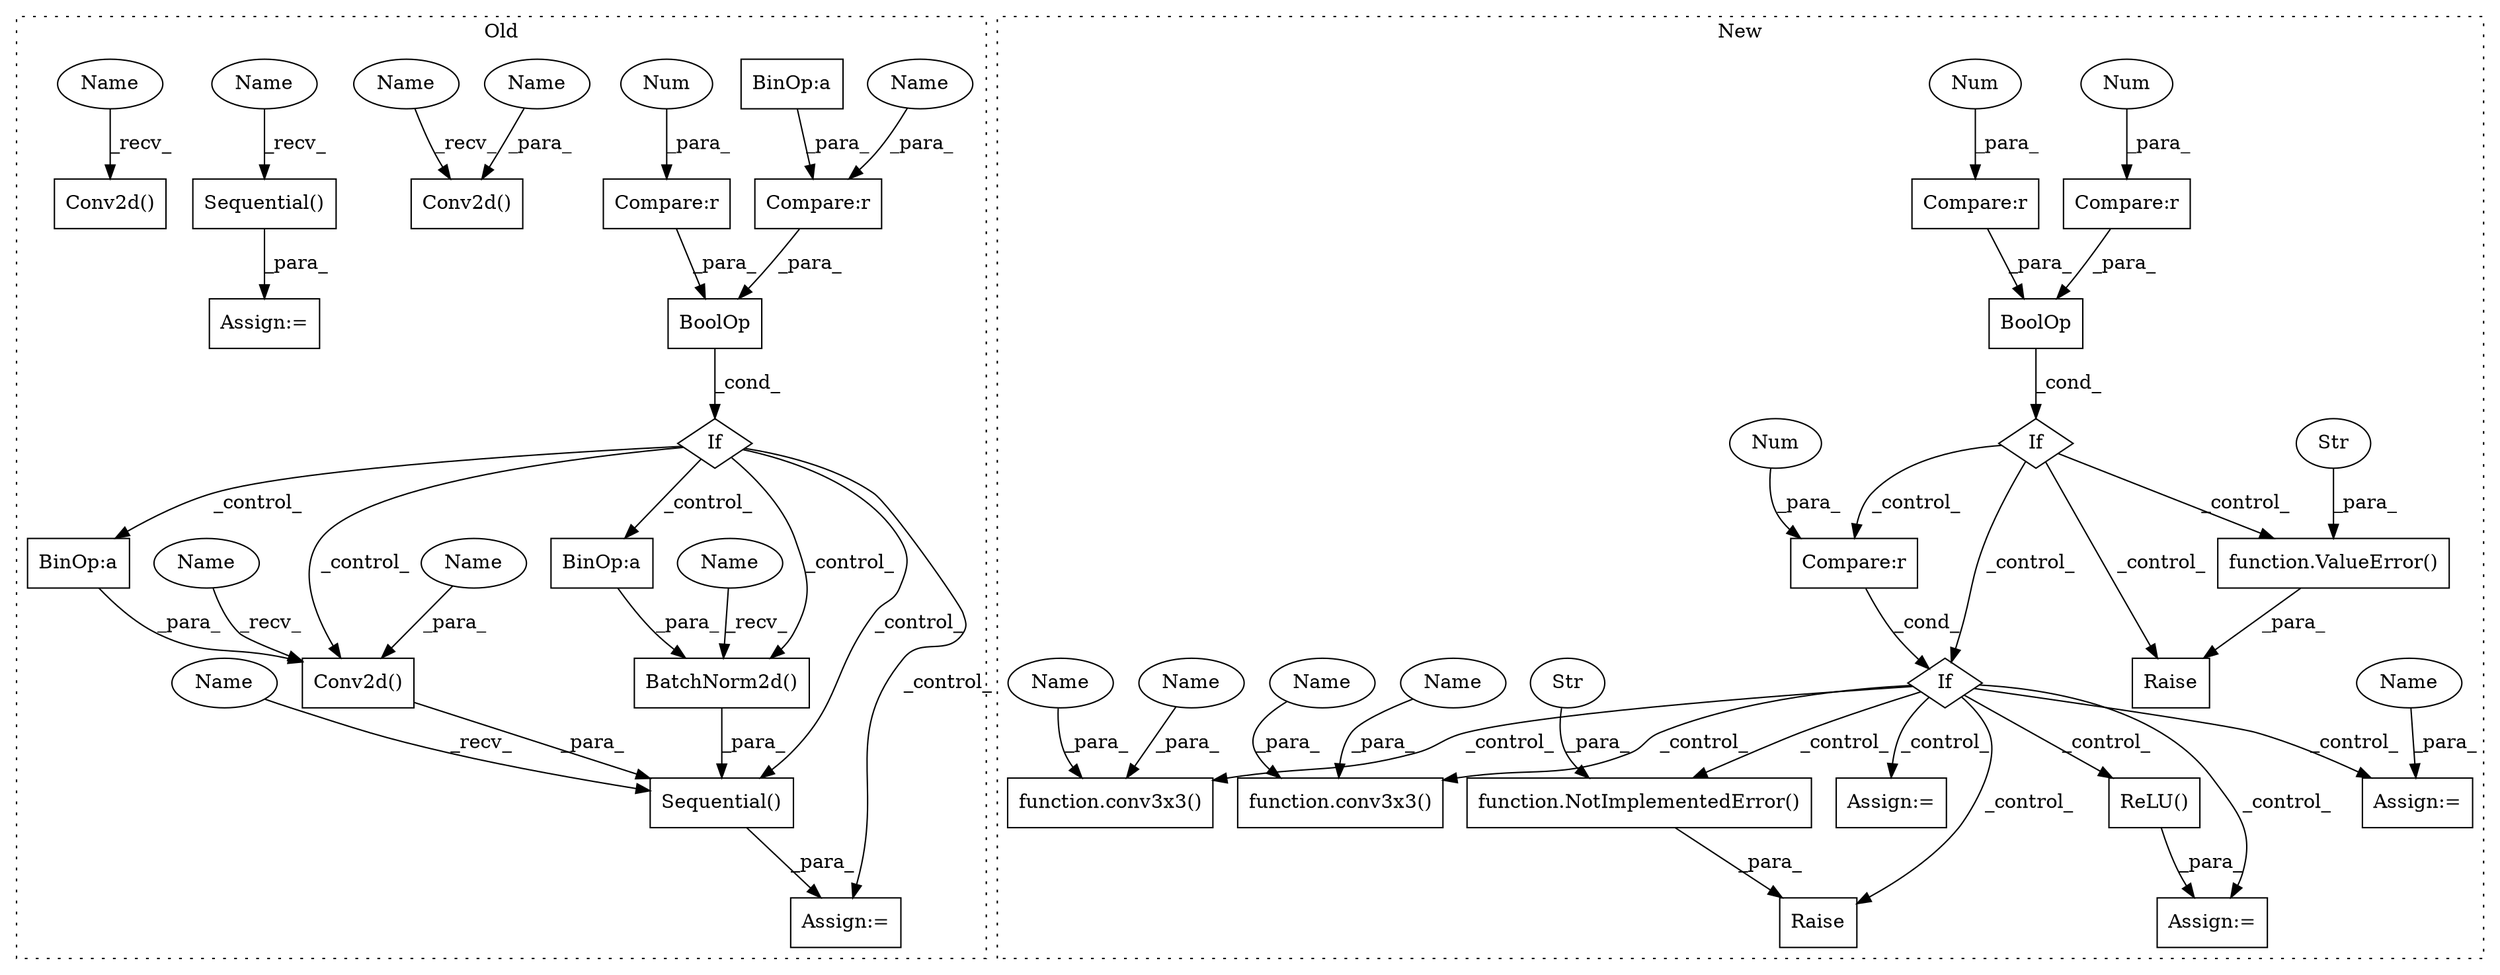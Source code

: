 digraph G {
subgraph cluster0 {
1 [label="Sequential()" a="75" s="645" l="15" shape="box"];
4 [label="Conv2d()" a="75" s="359,386" l="10,54" shape="box"];
5 [label="Conv2d()" a="75" s="782,824" l="10,43" shape="box"];
6 [label="Assign:=" a="68" s="748" l="3" shape="box"];
7 [label="Conv2d()" a="75" s="504,528" l="10,49" shape="box"];
8 [label="If" a="96" s="669,721" l="3,14" shape="diamond"];
9 [label="BinOp:a" a="82" s="914" l="1" shape="box"];
10 [label="BinOp:a" a="82" s="817" l="1" shape="box"];
11 [label="BoolOp" a="72" s="672" l="49" shape="box"];
12 [label="Sequential()" a="75" s="751,922" l="31,14" shape="box"];
13 [label="Compare:r" a="40" s="687" l="34" shape="box"];
14 [label="Compare:r" a="40" s="672" l="11" shape="box"];
15 [label="Num" a="76" s="682" l="1" shape="ellipse"];
16 [label="BatchNorm2d()" a="75" s="885,921" l="15,1" shape="box"];
17 [label="Assign:=" a="68" s="642" l="3" shape="box"];
21 [label="BinOp:a" a="82" s="714" l="1" shape="box"];
41 [label="Name" a="87" s="369" l="9" shape="ellipse"];
42 [label="Name" a="87" s="792" l="9" shape="ellipse"];
43 [label="Name" a="87" s="687" l="9" shape="ellipse"];
44 [label="Name" a="87" s="645" l="2" shape="ellipse"];
45 [label="Name" a="87" s="782" l="2" shape="ellipse"];
46 [label="Name" a="87" s="504" l="2" shape="ellipse"];
47 [label="Name" a="87" s="751" l="2" shape="ellipse"];
48 [label="Name" a="87" s="885" l="2" shape="ellipse"];
49 [label="Name" a="87" s="359" l="2" shape="ellipse"];
label = "Old";
style="dotted";
}
subgraph cluster1 {
2 [label="function.conv3x3()" a="75" s="2445,2477" l="8,1" shape="box"];
3 [label="Assign:=" a="68" s="2698" l="3" shape="box"];
18 [label="If" a="96" s="2106,2140" l="3,14" shape="diamond"];
19 [label="function.NotImplementedError()" a="75" s="2269,2331" l="20,1" shape="box"];
20 [label="If" a="96" s="2234,2249" l="3,14" shape="diamond"];
22 [label="Compare:r" a="40" s="2124" l="16" shape="box"];
23 [label="Str" a="66" s="2289" l="42" shape="ellipse"];
24 [label="BoolOp" a="72" s="2109" l="31" shape="box"];
25 [label="Compare:r" a="40" s="2237" l="12" shape="box"];
26 [label="Compare:r" a="40" s="2109" l="11" shape="box"];
27 [label="Raise" a="91" s="2263" l="6" shape="box"];
28 [label="function.conv3x3()" a="75" s="2580,2602" l="8,1" shape="box"];
29 [label="Raise" a="91" s="2154" l="6" shape="box"];
30 [label="Num" a="76" s="2248" l="1" shape="ellipse"];
31 [label="Num" a="76" s="2119" l="1" shape="ellipse"];
32 [label="Num" a="76" s="2138" l="2" shape="ellipse"];
33 [label="Assign:=" a="68" s="2534" l="3" shape="box"];
34 [label="ReLU()" a="75" s="2537" l="21" shape="box"];
35 [label="Assign:=" a="68" s="2665" l="3" shape="box"];
36 [label="function.ValueError()" a="75" s="2160,2224" l="11,1" shape="box"];
37 [label="Str" a="66" s="2171" l="53" shape="ellipse"];
38 [label="Name" a="87" s="2463" l="6" shape="ellipse"];
39 [label="Name" a="87" s="2596" l="6" shape="ellipse"];
40 [label="Name" a="87" s="2588" l="6" shape="ellipse"];
50 [label="Name" a="87" s="2701" l="6" shape="ellipse"];
51 [label="Name" a="87" s="2471" l="6" shape="ellipse"];
label = "New";
style="dotted";
}
1 -> 17 [label="_para_"];
5 -> 12 [label="_para_"];
8 -> 10 [label="_control_"];
8 -> 9 [label="_control_"];
8 -> 12 [label="_control_"];
8 -> 6 [label="_control_"];
8 -> 5 [label="_control_"];
8 -> 16 [label="_control_"];
9 -> 16 [label="_para_"];
10 -> 5 [label="_para_"];
11 -> 8 [label="_cond_"];
12 -> 6 [label="_para_"];
13 -> 11 [label="_para_"];
14 -> 11 [label="_para_"];
15 -> 14 [label="_para_"];
16 -> 12 [label="_para_"];
18 -> 20 [label="_control_"];
18 -> 29 [label="_control_"];
18 -> 36 [label="_control_"];
18 -> 25 [label="_control_"];
19 -> 27 [label="_para_"];
20 -> 28 [label="_control_"];
20 -> 19 [label="_control_"];
20 -> 3 [label="_control_"];
20 -> 27 [label="_control_"];
20 -> 2 [label="_control_"];
20 -> 35 [label="_control_"];
20 -> 33 [label="_control_"];
20 -> 34 [label="_control_"];
21 -> 13 [label="_para_"];
22 -> 24 [label="_para_"];
23 -> 19 [label="_para_"];
24 -> 18 [label="_cond_"];
25 -> 20 [label="_cond_"];
26 -> 24 [label="_para_"];
30 -> 25 [label="_para_"];
31 -> 26 [label="_para_"];
32 -> 22 [label="_para_"];
34 -> 33 [label="_para_"];
36 -> 29 [label="_para_"];
37 -> 36 [label="_para_"];
38 -> 2 [label="_para_"];
39 -> 28 [label="_para_"];
40 -> 28 [label="_para_"];
41 -> 4 [label="_para_"];
42 -> 5 [label="_para_"];
43 -> 13 [label="_para_"];
44 -> 1 [label="_recv_"];
45 -> 5 [label="_recv_"];
46 -> 7 [label="_recv_"];
47 -> 12 [label="_recv_"];
48 -> 16 [label="_recv_"];
49 -> 4 [label="_recv_"];
50 -> 3 [label="_para_"];
51 -> 2 [label="_para_"];
}